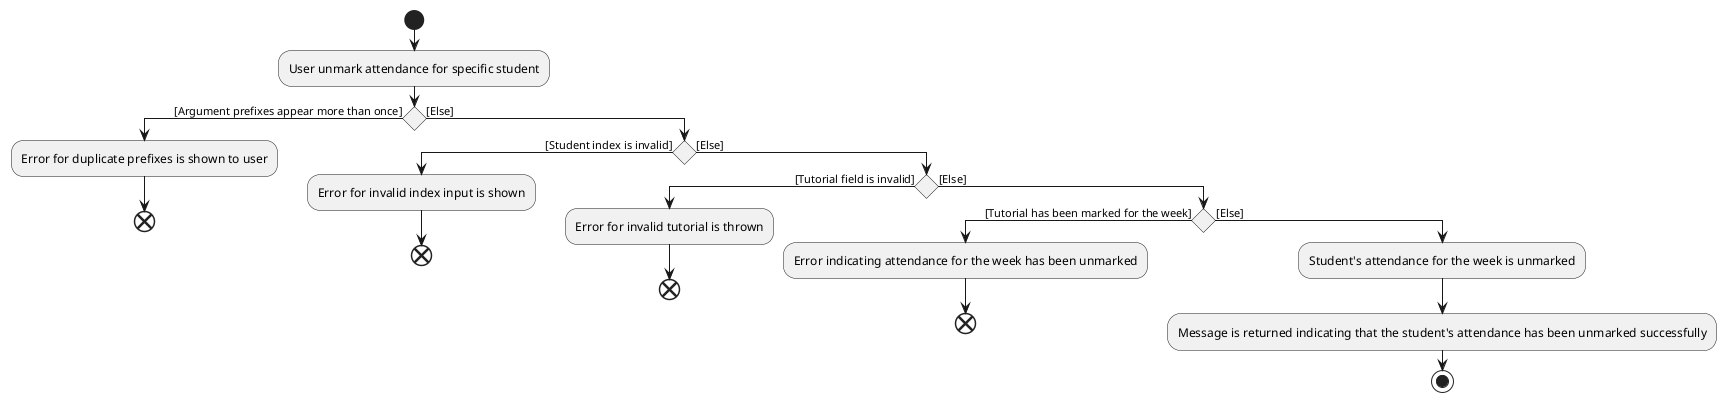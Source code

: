 @startuml
'https://plantuml.com/activity-diagram-beta

start
:User unmark attendance for specific student;
if () then ([Argument prefixes appear more than once])
    :Error for duplicate prefixes is shown to user;
    end;
else ([Else])
    if () then ([Student index is invalid])
        :Error for invalid index input is shown;
        end;
    else ([Else])
        if () then ([Tutorial field is invalid])
            :Error for invalid tutorial is thrown;
            end;
        else ([Else])
            if ()  then ([Tutorial has been marked for the week])
            :Error indicating attendance for the week has been unmarked;
            end;
        else ([Else])
            :Student's attendance for the week is unmarked;
            :Message is returned indicating that the student's attendance has been unmarked successfully;
stop

@enduml
